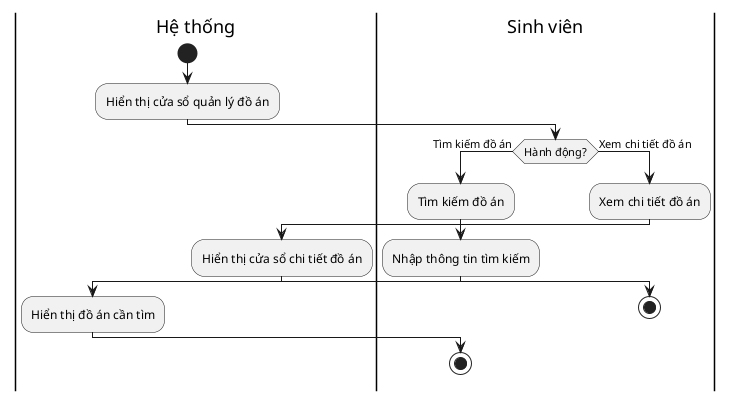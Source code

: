 @startuml
|Hệ thống|
start
:Hiển thị cửa sổ quản lý đồ án;

|Sinh viên|
if (Hành động?) then (Tìm kiếm đồ án)
    :Tìm kiếm đồ án;
    :Nhập thông tin tìm kiếm;

    |Hệ thống|
    :Hiển thị đồ án cần tìm;

    |Sinh viên|
    stop

else (Xem chi tiết đồ án)
    :Xem chi tiết đồ án;

    |Hệ thống|
    :Hiển thị cửa sổ chi tiết đồ án;

    |Sinh viên|
    stop
endif
@enduml

